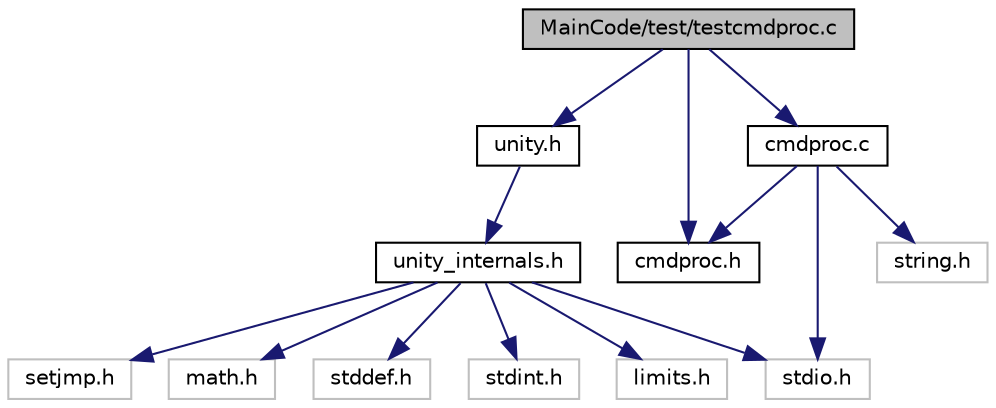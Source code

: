 digraph "MainCode/test/testcmdproc.c"
{
 // LATEX_PDF_SIZE
  edge [fontname="Helvetica",fontsize="10",labelfontname="Helvetica",labelfontsize="10"];
  node [fontname="Helvetica",fontsize="10",shape=record];
  Node1 [label="MainCode/test/testcmdproc.c",height=0.2,width=0.4,color="black", fillcolor="grey75", style="filled", fontcolor="black",tooltip=" "];
  Node1 -> Node2 [color="midnightblue",fontsize="10",style="solid"];
  Node2 [label="unity.h",height=0.2,width=0.4,color="black", fillcolor="white", style="filled",URL="$unity_8h.html",tooltip=" "];
  Node2 -> Node3 [color="midnightblue",fontsize="10",style="solid"];
  Node3 [label="unity_internals.h",height=0.2,width=0.4,color="black", fillcolor="white", style="filled",URL="$unity__internals_8h.html",tooltip=" "];
  Node3 -> Node4 [color="midnightblue",fontsize="10",style="solid"];
  Node4 [label="setjmp.h",height=0.2,width=0.4,color="grey75", fillcolor="white", style="filled",tooltip=" "];
  Node3 -> Node5 [color="midnightblue",fontsize="10",style="solid"];
  Node5 [label="math.h",height=0.2,width=0.4,color="grey75", fillcolor="white", style="filled",tooltip=" "];
  Node3 -> Node6 [color="midnightblue",fontsize="10",style="solid"];
  Node6 [label="stddef.h",height=0.2,width=0.4,color="grey75", fillcolor="white", style="filled",tooltip=" "];
  Node3 -> Node7 [color="midnightblue",fontsize="10",style="solid"];
  Node7 [label="stdint.h",height=0.2,width=0.4,color="grey75", fillcolor="white", style="filled",tooltip=" "];
  Node3 -> Node8 [color="midnightblue",fontsize="10",style="solid"];
  Node8 [label="limits.h",height=0.2,width=0.4,color="grey75", fillcolor="white", style="filled",tooltip=" "];
  Node3 -> Node9 [color="midnightblue",fontsize="10",style="solid"];
  Node9 [label="stdio.h",height=0.2,width=0.4,color="grey75", fillcolor="white", style="filled",tooltip=" "];
  Node1 -> Node10 [color="midnightblue",fontsize="10",style="solid"];
  Node10 [label="cmdproc.h",height=0.2,width=0.4,color="black", fillcolor="white", style="filled",URL="$cmdproc_8h.html",tooltip=" "];
  Node1 -> Node11 [color="midnightblue",fontsize="10",style="solid"];
  Node11 [label="cmdproc.c",height=0.2,width=0.4,color="black", fillcolor="white", style="filled",URL="$cmdproc_8c.html",tooltip=" "];
  Node11 -> Node9 [color="midnightblue",fontsize="10",style="solid"];
  Node11 -> Node12 [color="midnightblue",fontsize="10",style="solid"];
  Node12 [label="string.h",height=0.2,width=0.4,color="grey75", fillcolor="white", style="filled",tooltip=" "];
  Node11 -> Node10 [color="midnightblue",fontsize="10",style="solid"];
}
